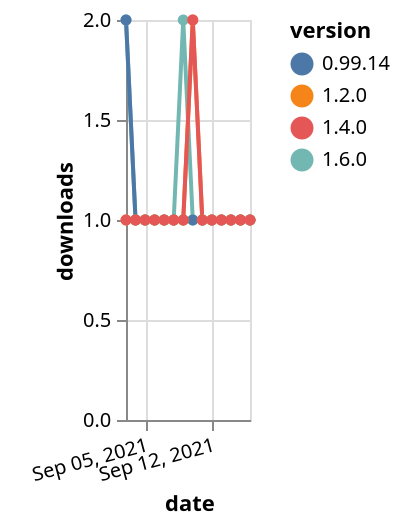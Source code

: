 {"$schema": "https://vega.github.io/schema/vega-lite/v5.json", "description": "A simple bar chart with embedded data.", "data": {"values": [{"date": "2021-09-03", "total": 107, "delta": 2, "version": "1.6.0"}, {"date": "2021-09-04", "total": 108, "delta": 1, "version": "1.6.0"}, {"date": "2021-09-05", "total": 109, "delta": 1, "version": "1.6.0"}, {"date": "2021-09-06", "total": 110, "delta": 1, "version": "1.6.0"}, {"date": "2021-09-07", "total": 111, "delta": 1, "version": "1.6.0"}, {"date": "2021-09-08", "total": 112, "delta": 1, "version": "1.6.0"}, {"date": "2021-09-09", "total": 114, "delta": 2, "version": "1.6.0"}, {"date": "2021-09-10", "total": 115, "delta": 1, "version": "1.6.0"}, {"date": "2021-09-11", "total": 116, "delta": 1, "version": "1.6.0"}, {"date": "2021-09-12", "total": 117, "delta": 1, "version": "1.6.0"}, {"date": "2021-09-13", "total": 118, "delta": 1, "version": "1.6.0"}, {"date": "2021-09-14", "total": 119, "delta": 1, "version": "1.6.0"}, {"date": "2021-09-15", "total": 120, "delta": 1, "version": "1.6.0"}, {"date": "2021-09-16", "total": 121, "delta": 1, "version": "1.6.0"}, {"date": "2021-09-03", "total": 174, "delta": 2, "version": "0.99.14"}, {"date": "2021-09-04", "total": 175, "delta": 1, "version": "0.99.14"}, {"date": "2021-09-05", "total": 176, "delta": 1, "version": "0.99.14"}, {"date": "2021-09-06", "total": 177, "delta": 1, "version": "0.99.14"}, {"date": "2021-09-07", "total": 178, "delta": 1, "version": "0.99.14"}, {"date": "2021-09-08", "total": 179, "delta": 1, "version": "0.99.14"}, {"date": "2021-09-09", "total": 180, "delta": 1, "version": "0.99.14"}, {"date": "2021-09-10", "total": 181, "delta": 1, "version": "0.99.14"}, {"date": "2021-09-11", "total": 182, "delta": 1, "version": "0.99.14"}, {"date": "2021-09-12", "total": 183, "delta": 1, "version": "0.99.14"}, {"date": "2021-09-13", "total": 184, "delta": 1, "version": "0.99.14"}, {"date": "2021-09-14", "total": 185, "delta": 1, "version": "0.99.14"}, {"date": "2021-09-15", "total": 186, "delta": 1, "version": "0.99.14"}, {"date": "2021-09-16", "total": 187, "delta": 1, "version": "0.99.14"}, {"date": "2021-09-03", "total": 148, "delta": 1, "version": "1.2.0"}, {"date": "2021-09-04", "total": 149, "delta": 1, "version": "1.2.0"}, {"date": "2021-09-05", "total": 150, "delta": 1, "version": "1.2.0"}, {"date": "2021-09-06", "total": 151, "delta": 1, "version": "1.2.0"}, {"date": "2021-09-07", "total": 152, "delta": 1, "version": "1.2.0"}, {"date": "2021-09-08", "total": 153, "delta": 1, "version": "1.2.0"}, {"date": "2021-09-09", "total": 154, "delta": 1, "version": "1.2.0"}, {"date": "2021-09-10", "total": 156, "delta": 2, "version": "1.2.0"}, {"date": "2021-09-11", "total": 157, "delta": 1, "version": "1.2.0"}, {"date": "2021-09-12", "total": 158, "delta": 1, "version": "1.2.0"}, {"date": "2021-09-13", "total": 159, "delta": 1, "version": "1.2.0"}, {"date": "2021-09-14", "total": 160, "delta": 1, "version": "1.2.0"}, {"date": "2021-09-15", "total": 161, "delta": 1, "version": "1.2.0"}, {"date": "2021-09-16", "total": 162, "delta": 1, "version": "1.2.0"}, {"date": "2021-09-03", "total": 162, "delta": 1, "version": "1.4.0"}, {"date": "2021-09-04", "total": 163, "delta": 1, "version": "1.4.0"}, {"date": "2021-09-05", "total": 164, "delta": 1, "version": "1.4.0"}, {"date": "2021-09-06", "total": 165, "delta": 1, "version": "1.4.0"}, {"date": "2021-09-07", "total": 166, "delta": 1, "version": "1.4.0"}, {"date": "2021-09-08", "total": 167, "delta": 1, "version": "1.4.0"}, {"date": "2021-09-09", "total": 168, "delta": 1, "version": "1.4.0"}, {"date": "2021-09-10", "total": 170, "delta": 2, "version": "1.4.0"}, {"date": "2021-09-11", "total": 171, "delta": 1, "version": "1.4.0"}, {"date": "2021-09-12", "total": 172, "delta": 1, "version": "1.4.0"}, {"date": "2021-09-13", "total": 173, "delta": 1, "version": "1.4.0"}, {"date": "2021-09-14", "total": 174, "delta": 1, "version": "1.4.0"}, {"date": "2021-09-15", "total": 175, "delta": 1, "version": "1.4.0"}, {"date": "2021-09-16", "total": 176, "delta": 1, "version": "1.4.0"}]}, "width": "container", "mark": {"type": "line", "point": {"filled": true}}, "encoding": {"x": {"field": "date", "type": "temporal", "timeUnit": "yearmonthdate", "title": "date", "axis": {"labelAngle": -15}}, "y": {"field": "delta", "type": "quantitative", "title": "downloads"}, "color": {"field": "version", "type": "nominal"}, "tooltip": {"field": "delta"}}}